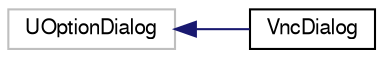 digraph "Graphical Class Hierarchy"
{
 // LATEX_PDF_SIZE
  bgcolor="transparent";
  edge [fontname="FreeSans",fontsize="10",labelfontname="FreeSans",labelfontsize="10"];
  node [fontname="FreeSans",fontsize="10",shape=record];
  rankdir="LR";
  Node121 [label="UOptionDialog",height=0.2,width=0.4,color="grey75",tooltip=" "];
  Node121 -> Node0 [dir="back",color="midnightblue",fontsize="10",style="solid",fontname="FreeSans"];
  Node0 [label="VncDialog",height=0.2,width=0.4,color="black",URL="$a01588.html",tooltip="VncDialog class."];
}
